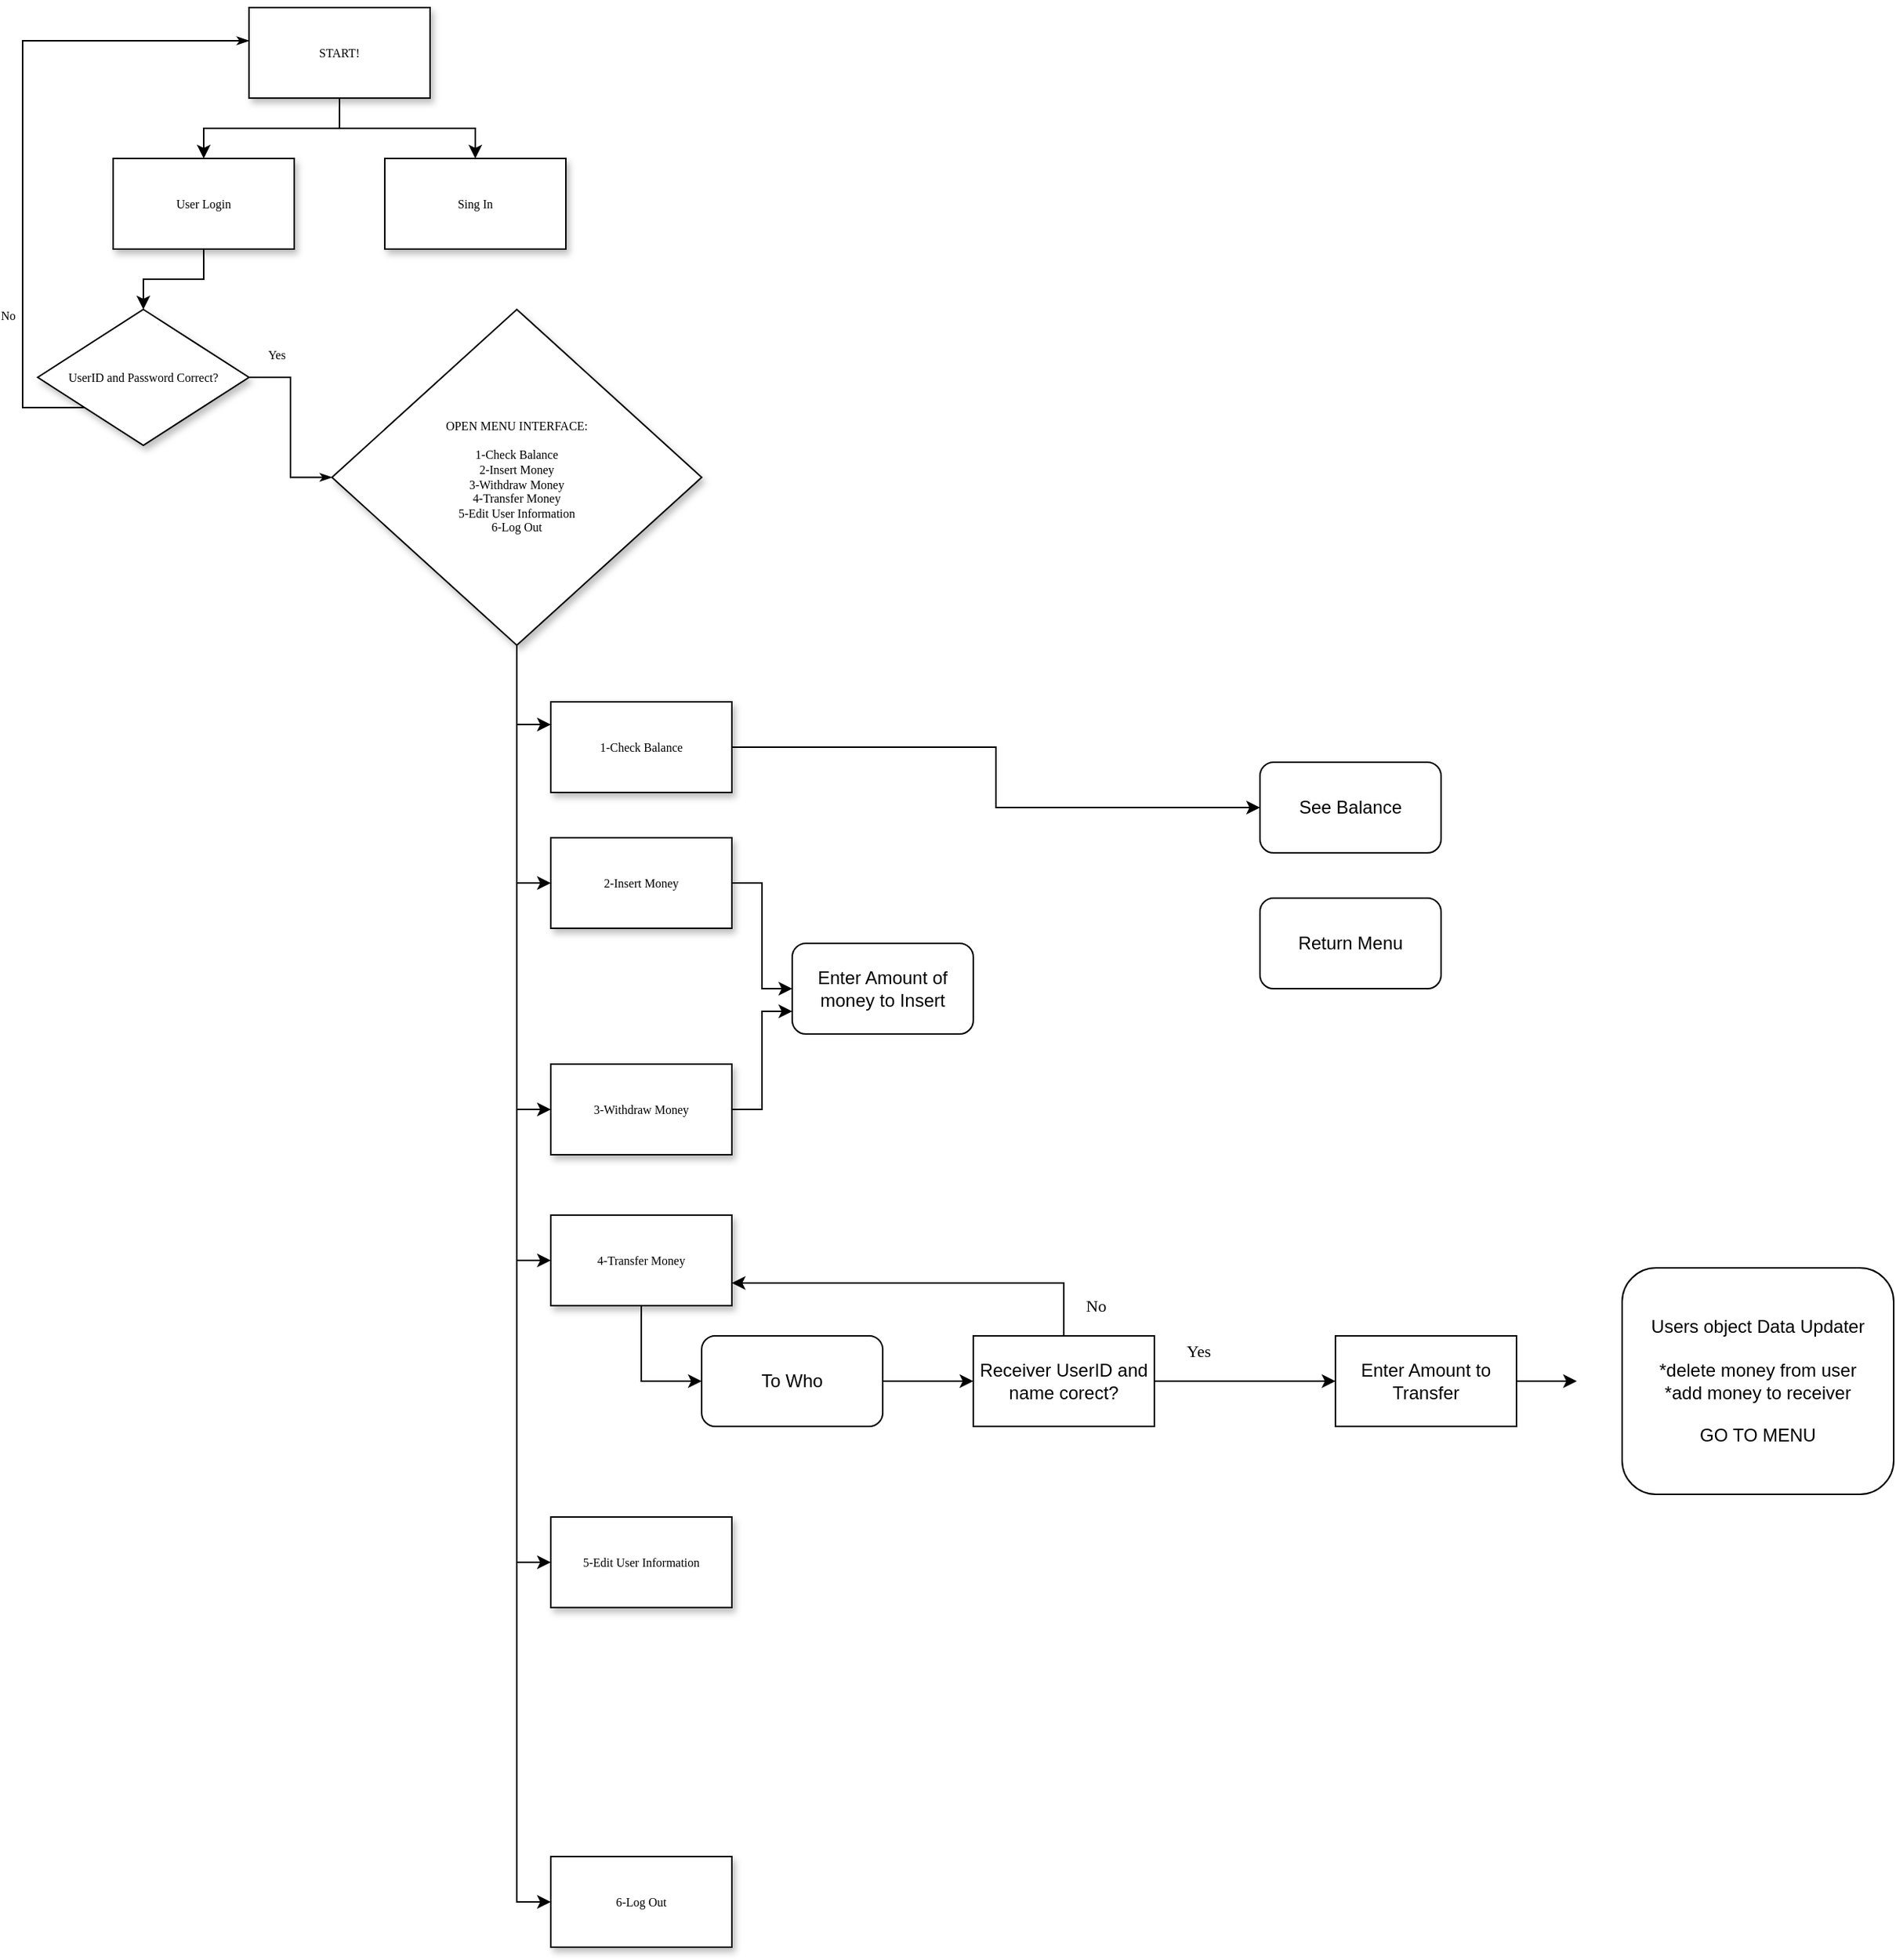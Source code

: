 <mxfile version="14.4.9" type="github">
  <diagram name="Page-1" id="edf60f1a-56cd-e834-aa8a-f176f3a09ee4">
    <mxGraphModel dx="1281" dy="649" grid="1" gridSize="10" guides="1" tooltips="1" connect="1" arrows="1" fold="1" page="1" pageScale="1" pageWidth="1100" pageHeight="850" background="#ffffff" math="0" shadow="0">
      <root>
        <mxCell id="0" />
        <mxCell id="1" parent="0" />
        <mxCell id="60e70716793133e9-4" value="Sing In" style="rounded=0;whiteSpace=wrap;html=1;shadow=1;labelBackgroundColor=none;strokeWidth=1;fontFamily=Verdana;fontSize=8;align=center;" parent="1" vertex="1">
          <mxGeometry x="270" y="120" width="120" height="60" as="geometry" />
        </mxCell>
        <mxCell id="60e70716793133e9-33" value="Yes" style="edgeStyle=orthogonalEdgeStyle;rounded=0;html=1;labelBackgroundColor=none;startSize=5;endArrow=classicThin;endFill=1;endSize=5;jettySize=auto;orthogonalLoop=1;strokeWidth=1;fontFamily=Verdana;fontSize=8" parent="1" source="60e70716793133e9-5" target="60e70716793133e9-7" edge="1">
          <mxGeometry x="-0.712" y="15" relative="1" as="geometry">
            <mxPoint as="offset" />
          </mxGeometry>
        </mxCell>
        <mxCell id="60e70716793133e9-37" value="No" style="edgeStyle=orthogonalEdgeStyle;rounded=0;html=1;labelBackgroundColor=none;startSize=5;endArrow=classicThin;endFill=1;endSize=5;jettySize=auto;orthogonalLoop=1;strokeWidth=1;fontFamily=Verdana;fontSize=8;entryX=0;entryY=0.367;entryDx=0;entryDy=0;entryPerimeter=0;" parent="1" source="60e70716793133e9-5" target="9bFNuxdjmQAHWLrM7ZmA-5" edge="1">
          <mxGeometry x="-0.529" y="10" relative="1" as="geometry">
            <mxPoint as="offset" />
            <mxPoint x="160" y="405" as="targetPoint" />
            <Array as="points">
              <mxPoint x="30" y="285" />
              <mxPoint x="30" y="42" />
            </Array>
          </mxGeometry>
        </mxCell>
        <mxCell id="60e70716793133e9-5" value="UserID and Password Correct?" style="rhombus;whiteSpace=wrap;html=1;rounded=0;shadow=1;labelBackgroundColor=none;strokeWidth=1;fontFamily=Verdana;fontSize=8;align=center;" parent="1" vertex="1">
          <mxGeometry x="40" y="220" width="140" height="90" as="geometry" />
        </mxCell>
        <mxCell id="9bFNuxdjmQAHWLrM7ZmA-20" style="edgeStyle=orthogonalEdgeStyle;rounded=0;orthogonalLoop=1;jettySize=auto;html=1;entryX=0;entryY=0.25;entryDx=0;entryDy=0;" edge="1" parent="1" source="60e70716793133e9-7" target="9bFNuxdjmQAHWLrM7ZmA-14">
          <mxGeometry relative="1" as="geometry" />
        </mxCell>
        <mxCell id="9bFNuxdjmQAHWLrM7ZmA-21" style="edgeStyle=orthogonalEdgeStyle;rounded=0;orthogonalLoop=1;jettySize=auto;html=1;entryX=0;entryY=0.5;entryDx=0;entryDy=0;" edge="1" parent="1" source="60e70716793133e9-7" target="9bFNuxdjmQAHWLrM7ZmA-15">
          <mxGeometry relative="1" as="geometry" />
        </mxCell>
        <mxCell id="9bFNuxdjmQAHWLrM7ZmA-22" style="edgeStyle=orthogonalEdgeStyle;rounded=0;orthogonalLoop=1;jettySize=auto;html=1;entryX=0;entryY=0.5;entryDx=0;entryDy=0;" edge="1" parent="1" source="60e70716793133e9-7" target="9bFNuxdjmQAHWLrM7ZmA-16">
          <mxGeometry relative="1" as="geometry" />
        </mxCell>
        <mxCell id="9bFNuxdjmQAHWLrM7ZmA-23" style="edgeStyle=orthogonalEdgeStyle;rounded=0;orthogonalLoop=1;jettySize=auto;html=1;entryX=0;entryY=0.5;entryDx=0;entryDy=0;" edge="1" parent="1" source="60e70716793133e9-7" target="9bFNuxdjmQAHWLrM7ZmA-17">
          <mxGeometry relative="1" as="geometry" />
        </mxCell>
        <mxCell id="9bFNuxdjmQAHWLrM7ZmA-24" style="edgeStyle=orthogonalEdgeStyle;rounded=0;orthogonalLoop=1;jettySize=auto;html=1;entryX=0;entryY=0.5;entryDx=0;entryDy=0;" edge="1" parent="1" source="60e70716793133e9-7" target="9bFNuxdjmQAHWLrM7ZmA-18">
          <mxGeometry relative="1" as="geometry" />
        </mxCell>
        <mxCell id="9bFNuxdjmQAHWLrM7ZmA-25" style="edgeStyle=orthogonalEdgeStyle;rounded=0;orthogonalLoop=1;jettySize=auto;html=1;entryX=0;entryY=0.5;entryDx=0;entryDy=0;" edge="1" parent="1" source="60e70716793133e9-7" target="9bFNuxdjmQAHWLrM7ZmA-19">
          <mxGeometry relative="1" as="geometry" />
        </mxCell>
        <mxCell id="60e70716793133e9-7" value="OPEN MENU INTERFACE:&lt;br&gt;&lt;br&gt;1-Check Balance&lt;br&gt;2-Insert Money&lt;br&gt;3-Withdraw Money&lt;br&gt;4-Transfer Money&lt;br&gt;5-Edit User Information&lt;br&gt;6-Log Out" style="rhombus;whiteSpace=wrap;html=1;rounded=0;shadow=1;labelBackgroundColor=none;strokeWidth=1;fontFamily=Verdana;fontSize=8;align=center;" parent="1" vertex="1">
          <mxGeometry x="235" y="220" width="245" height="222.5" as="geometry" />
        </mxCell>
        <mxCell id="9bFNuxdjmQAHWLrM7ZmA-9" style="edgeStyle=orthogonalEdgeStyle;rounded=0;orthogonalLoop=1;jettySize=auto;html=1;entryX=0.5;entryY=0;entryDx=0;entryDy=0;" edge="1" parent="1" source="9bFNuxdjmQAHWLrM7ZmA-4" target="60e70716793133e9-5">
          <mxGeometry relative="1" as="geometry" />
        </mxCell>
        <mxCell id="9bFNuxdjmQAHWLrM7ZmA-4" value="User Login" style="rounded=0;whiteSpace=wrap;html=1;shadow=1;labelBackgroundColor=none;strokeWidth=1;fontFamily=Verdana;fontSize=8;align=center;" vertex="1" parent="1">
          <mxGeometry x="90" y="120" width="120" height="60" as="geometry" />
        </mxCell>
        <mxCell id="9bFNuxdjmQAHWLrM7ZmA-6" style="edgeStyle=orthogonalEdgeStyle;rounded=0;orthogonalLoop=1;jettySize=auto;html=1;entryX=0.5;entryY=0;entryDx=0;entryDy=0;" edge="1" parent="1" source="9bFNuxdjmQAHWLrM7ZmA-5" target="9bFNuxdjmQAHWLrM7ZmA-4">
          <mxGeometry relative="1" as="geometry" />
        </mxCell>
        <mxCell id="9bFNuxdjmQAHWLrM7ZmA-7" style="edgeStyle=orthogonalEdgeStyle;rounded=0;orthogonalLoop=1;jettySize=auto;html=1;" edge="1" parent="1" source="9bFNuxdjmQAHWLrM7ZmA-5" target="60e70716793133e9-4">
          <mxGeometry relative="1" as="geometry" />
        </mxCell>
        <mxCell id="9bFNuxdjmQAHWLrM7ZmA-5" value="START!" style="rounded=0;whiteSpace=wrap;html=1;shadow=1;labelBackgroundColor=none;strokeWidth=1;fontFamily=Verdana;fontSize=8;align=center;" vertex="1" parent="1">
          <mxGeometry x="180" y="20" width="120" height="60" as="geometry" />
        </mxCell>
        <mxCell id="9bFNuxdjmQAHWLrM7ZmA-28" style="edgeStyle=orthogonalEdgeStyle;rounded=0;orthogonalLoop=1;jettySize=auto;html=1;entryX=0;entryY=0.5;entryDx=0;entryDy=0;" edge="1" parent="1" source="9bFNuxdjmQAHWLrM7ZmA-14" target="9bFNuxdjmQAHWLrM7ZmA-26">
          <mxGeometry relative="1" as="geometry" />
        </mxCell>
        <mxCell id="9bFNuxdjmQAHWLrM7ZmA-14" value="1-Check Balance" style="rounded=0;whiteSpace=wrap;html=1;shadow=1;labelBackgroundColor=none;strokeWidth=1;fontFamily=Verdana;fontSize=8;align=center;" vertex="1" parent="1">
          <mxGeometry x="380" y="480" width="120" height="60" as="geometry" />
        </mxCell>
        <mxCell id="9bFNuxdjmQAHWLrM7ZmA-36" style="edgeStyle=orthogonalEdgeStyle;rounded=0;orthogonalLoop=1;jettySize=auto;html=1;entryX=0;entryY=0.5;entryDx=0;entryDy=0;" edge="1" parent="1" source="9bFNuxdjmQAHWLrM7ZmA-15" target="9bFNuxdjmQAHWLrM7ZmA-34">
          <mxGeometry relative="1" as="geometry" />
        </mxCell>
        <mxCell id="9bFNuxdjmQAHWLrM7ZmA-15" value="2-Insert Money" style="rounded=0;whiteSpace=wrap;html=1;shadow=1;labelBackgroundColor=none;strokeWidth=1;fontFamily=Verdana;fontSize=8;align=center;" vertex="1" parent="1">
          <mxGeometry x="380" y="570" width="120" height="60" as="geometry" />
        </mxCell>
        <mxCell id="9bFNuxdjmQAHWLrM7ZmA-40" style="edgeStyle=orthogonalEdgeStyle;rounded=0;orthogonalLoop=1;jettySize=auto;html=1;entryX=0;entryY=0.75;entryDx=0;entryDy=0;" edge="1" parent="1" source="9bFNuxdjmQAHWLrM7ZmA-16" target="9bFNuxdjmQAHWLrM7ZmA-34">
          <mxGeometry relative="1" as="geometry" />
        </mxCell>
        <mxCell id="9bFNuxdjmQAHWLrM7ZmA-16" value="3-Withdraw Money" style="rounded=0;whiteSpace=wrap;html=1;shadow=1;labelBackgroundColor=none;strokeWidth=1;fontFamily=Verdana;fontSize=8;align=center;" vertex="1" parent="1">
          <mxGeometry x="380" y="720" width="120" height="60" as="geometry" />
        </mxCell>
        <mxCell id="9bFNuxdjmQAHWLrM7ZmA-46" style="edgeStyle=orthogonalEdgeStyle;rounded=0;orthogonalLoop=1;jettySize=auto;html=1;entryX=0;entryY=0.5;entryDx=0;entryDy=0;" edge="1" parent="1" source="9bFNuxdjmQAHWLrM7ZmA-17" target="9bFNuxdjmQAHWLrM7ZmA-41">
          <mxGeometry relative="1" as="geometry" />
        </mxCell>
        <mxCell id="9bFNuxdjmQAHWLrM7ZmA-17" value="4-Transfer Money" style="rounded=0;whiteSpace=wrap;html=1;shadow=1;labelBackgroundColor=none;strokeWidth=1;fontFamily=Verdana;fontSize=8;align=center;" vertex="1" parent="1">
          <mxGeometry x="380" y="820" width="120" height="60" as="geometry" />
        </mxCell>
        <mxCell id="9bFNuxdjmQAHWLrM7ZmA-18" value="5-Edit User Information" style="rounded=0;whiteSpace=wrap;html=1;shadow=1;labelBackgroundColor=none;strokeWidth=1;fontFamily=Verdana;fontSize=8;align=center;" vertex="1" parent="1">
          <mxGeometry x="380" y="1020" width="120" height="60" as="geometry" />
        </mxCell>
        <mxCell id="9bFNuxdjmQAHWLrM7ZmA-19" value="6-Log Out" style="rounded=0;whiteSpace=wrap;html=1;shadow=1;labelBackgroundColor=none;strokeWidth=1;fontFamily=Verdana;fontSize=8;align=center;" vertex="1" parent="1">
          <mxGeometry x="380" y="1245" width="120" height="60" as="geometry" />
        </mxCell>
        <mxCell id="9bFNuxdjmQAHWLrM7ZmA-26" value="See Balance" style="rounded=1;whiteSpace=wrap;html=1;" vertex="1" parent="1">
          <mxGeometry x="850" y="520" width="120" height="60" as="geometry" />
        </mxCell>
        <mxCell id="9bFNuxdjmQAHWLrM7ZmA-27" value="Return Menu" style="rounded=1;whiteSpace=wrap;html=1;" vertex="1" parent="1">
          <mxGeometry x="850" y="610" width="120" height="60" as="geometry" />
        </mxCell>
        <mxCell id="9bFNuxdjmQAHWLrM7ZmA-34" value="Enter Amount of money to Insert" style="rounded=1;whiteSpace=wrap;html=1;" vertex="1" parent="1">
          <mxGeometry x="540" y="640" width="120" height="60" as="geometry" />
        </mxCell>
        <mxCell id="9bFNuxdjmQAHWLrM7ZmA-47" style="edgeStyle=orthogonalEdgeStyle;rounded=0;orthogonalLoop=1;jettySize=auto;html=1;entryX=0;entryY=0.5;entryDx=0;entryDy=0;" edge="1" parent="1" source="9bFNuxdjmQAHWLrM7ZmA-41" target="9bFNuxdjmQAHWLrM7ZmA-43">
          <mxGeometry relative="1" as="geometry" />
        </mxCell>
        <mxCell id="9bFNuxdjmQAHWLrM7ZmA-41" value="To Who" style="rounded=1;whiteSpace=wrap;html=1;" vertex="1" parent="1">
          <mxGeometry x="480" y="900" width="120" height="60" as="geometry" />
        </mxCell>
        <mxCell id="9bFNuxdjmQAHWLrM7ZmA-42" value="Users object Data Updater&lt;br&gt;&lt;br&gt;*delete money from user&lt;br&gt;*add money to receiver&lt;br&gt;&lt;br&gt;GO TO MENU" style="rounded=1;whiteSpace=wrap;html=1;" vertex="1" parent="1">
          <mxGeometry x="1090" y="855" width="180" height="150" as="geometry" />
        </mxCell>
        <mxCell id="9bFNuxdjmQAHWLrM7ZmA-48" value="Yes" style="edgeStyle=orthogonalEdgeStyle;rounded=0;orthogonalLoop=1;jettySize=auto;html=1;entryX=0;entryY=0.5;entryDx=0;entryDy=0;fontFamily=Times New Roman;" edge="1" parent="1" source="9bFNuxdjmQAHWLrM7ZmA-43" target="9bFNuxdjmQAHWLrM7ZmA-44">
          <mxGeometry x="-0.5" y="20" relative="1" as="geometry">
            <mxPoint x="-1" as="offset" />
          </mxGeometry>
        </mxCell>
        <mxCell id="9bFNuxdjmQAHWLrM7ZmA-52" value="No" style="edgeStyle=orthogonalEdgeStyle;rounded=0;orthogonalLoop=1;jettySize=auto;html=1;fontFamily=Times New Roman;" edge="1" parent="1" source="9bFNuxdjmQAHWLrM7ZmA-43">
          <mxGeometry x="-0.765" y="-10" relative="1" as="geometry">
            <mxPoint x="500" y="865" as="targetPoint" />
            <Array as="points">
              <mxPoint x="720" y="865" />
            </Array>
            <mxPoint x="11" y="10" as="offset" />
          </mxGeometry>
        </mxCell>
        <mxCell id="9bFNuxdjmQAHWLrM7ZmA-43" value="Receiver UserID and name corect?" style="rounded=1;whiteSpace=wrap;html=1;arcSize=0;" vertex="1" parent="1">
          <mxGeometry x="660" y="900" width="120" height="60" as="geometry" />
        </mxCell>
        <mxCell id="9bFNuxdjmQAHWLrM7ZmA-54" style="edgeStyle=orthogonalEdgeStyle;rounded=0;orthogonalLoop=1;jettySize=auto;html=1;fontFamily=Times New Roman;" edge="1" parent="1" source="9bFNuxdjmQAHWLrM7ZmA-44">
          <mxGeometry relative="1" as="geometry">
            <mxPoint x="1060" y="930" as="targetPoint" />
          </mxGeometry>
        </mxCell>
        <mxCell id="9bFNuxdjmQAHWLrM7ZmA-44" value="Enter Amount to Transfer" style="rounded=1;whiteSpace=wrap;html=1;arcSize=0;" vertex="1" parent="1">
          <mxGeometry x="900" y="900" width="120" height="60" as="geometry" />
        </mxCell>
      </root>
    </mxGraphModel>
  </diagram>
</mxfile>
